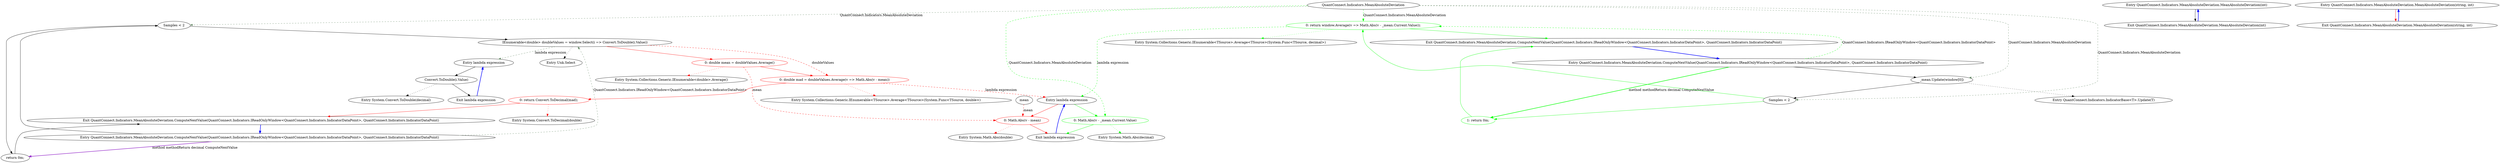 digraph  {
n24 [label="QuantConnect.Indicators.MeanAbsoluteDeviation", span=""];
n25 [label=mean, span=""];
n0 [cluster="QuantConnect.Indicators.MeanAbsoluteDeviation.MeanAbsoluteDeviation(int)", label="Entry QuantConnect.Indicators.MeanAbsoluteDeviation.MeanAbsoluteDeviation(int)", span="31-31"];
n1 [cluster="QuantConnect.Indicators.MeanAbsoluteDeviation.MeanAbsoluteDeviation(int)", label="Exit QuantConnect.Indicators.MeanAbsoluteDeviation.MeanAbsoluteDeviation(int)", span="31-31"];
n2 [cluster="QuantConnect.Indicators.MeanAbsoluteDeviation.MeanAbsoluteDeviation(string, int)", label="Entry QuantConnect.Indicators.MeanAbsoluteDeviation.MeanAbsoluteDeviation(string, int)", span="42-42"];
n3 [cluster="QuantConnect.Indicators.MeanAbsoluteDeviation.MeanAbsoluteDeviation(string, int)", label="Exit QuantConnect.Indicators.MeanAbsoluteDeviation.MeanAbsoluteDeviation(string, int)", span="42-42"];
n4 [cluster="QuantConnect.Indicators.MeanAbsoluteDeviation.ComputeNextValue(QuantConnect.Indicators.IReadOnlyWindow<QuantConnect.Indicators.IndicatorDataPoint>, QuantConnect.Indicators.IndicatorDataPoint)", label="Entry QuantConnect.Indicators.MeanAbsoluteDeviation.ComputeNextValue(QuantConnect.Indicators.IReadOnlyWindow<QuantConnect.Indicators.IndicatorDataPoint>, QuantConnect.Indicators.IndicatorDataPoint)", span="59-59"];
n5 [cluster="QuantConnect.Indicators.MeanAbsoluteDeviation.ComputeNextValue(QuantConnect.Indicators.IReadOnlyWindow<QuantConnect.Indicators.IndicatorDataPoint>, QuantConnect.Indicators.IndicatorDataPoint)", label="Samples < 2", span="60-60"];
n7 [cluster="QuantConnect.Indicators.MeanAbsoluteDeviation.ComputeNextValue(QuantConnect.Indicators.IReadOnlyWindow<QuantConnect.Indicators.IndicatorDataPoint>, QuantConnect.Indicators.IndicatorDataPoint)", label="IEnumerable<double> doubleValues = window.Select(i => Convert.ToDouble(i.Value))", span="63-63"];
n6 [cluster="QuantConnect.Indicators.MeanAbsoluteDeviation.ComputeNextValue(QuantConnect.Indicators.IReadOnlyWindow<QuantConnect.Indicators.IndicatorDataPoint>, QuantConnect.Indicators.IndicatorDataPoint)", label="return 0m;", span="61-61"];
n8 [cluster="QuantConnect.Indicators.MeanAbsoluteDeviation.ComputeNextValue(QuantConnect.Indicators.IReadOnlyWindow<QuantConnect.Indicators.IndicatorDataPoint>, QuantConnect.Indicators.IndicatorDataPoint)", color=red, community=0, label="0: double mean = doubleValues.Average()", span="64-64"];
n12 [cluster="Unk.Select", label="Entry Unk.Select", span=""];
n16 [cluster="lambda expression", label="Entry lambda expression", span="63-63"];
n9 [cluster="QuantConnect.Indicators.MeanAbsoluteDeviation.ComputeNextValue(QuantConnect.Indicators.IReadOnlyWindow<QuantConnect.Indicators.IndicatorDataPoint>, QuantConnect.Indicators.IndicatorDataPoint)", color=red, community=0, label="0: double mad = doubleValues.Average(v => Math.Abs(v - mean))", span="65-65"];
n13 [cluster="System.Collections.Generic.IEnumerable<double>.Average()", label="Entry System.Collections.Generic.IEnumerable<double>.Average()", span="0-0"];
n21 [cluster="lambda expression", color=red, community=0, label="0: Math.Abs(v - mean)", span="65-65"];
n10 [cluster="QuantConnect.Indicators.MeanAbsoluteDeviation.ComputeNextValue(QuantConnect.Indicators.IReadOnlyWindow<QuantConnect.Indicators.IndicatorDataPoint>, QuantConnect.Indicators.IndicatorDataPoint)", color=red, community=0, label="0: return Convert.ToDecimal(mad);", span="66-66"];
n14 [cluster="System.Collections.Generic.IEnumerable<TSource>.Average<TSource>(System.Func<TSource, double>)", label="Entry System.Collections.Generic.IEnumerable<TSource>.Average<TSource>(System.Func<TSource, double>)", span="0-0"];
n20 [cluster="lambda expression", label="Entry lambda expression", span="65-65"];
n11 [cluster="QuantConnect.Indicators.MeanAbsoluteDeviation.ComputeNextValue(QuantConnect.Indicators.IReadOnlyWindow<QuantConnect.Indicators.IndicatorDataPoint>, QuantConnect.Indicators.IndicatorDataPoint)", label="Exit QuantConnect.Indicators.MeanAbsoluteDeviation.ComputeNextValue(QuantConnect.Indicators.IReadOnlyWindow<QuantConnect.Indicators.IndicatorDataPoint>, QuantConnect.Indicators.IndicatorDataPoint)", span="59-59"];
n15 [cluster="System.Convert.ToDecimal(double)", label="Entry System.Convert.ToDecimal(double)", span="0-0"];
n17 [cluster="lambda expression", label="Convert.ToDouble(i.Value)", span="63-63"];
n18 [cluster="lambda expression", label="Exit lambda expression", span="63-63"];
n19 [cluster="System.Convert.ToDouble(decimal)", label="Entry System.Convert.ToDouble(decimal)", span="0-0"];
n22 [cluster="lambda expression", label="Exit lambda expression", span="65-65"];
n23 [cluster="System.Math.Abs(double)", label="Entry System.Math.Abs(double)", span="0-0"];
d11 [cluster="QuantConnect.Indicators.MeanAbsoluteDeviation.ComputeNextValue(QuantConnect.Indicators.IReadOnlyWindow<QuantConnect.Indicators.IndicatorDataPoint>, QuantConnect.Indicators.IndicatorDataPoint)", color=green, community=0, label="0: return window.Average(v => Math.Abs(v - _mean.Current.Value));", span="66-66"];
d7 [cluster="QuantConnect.Indicators.MeanAbsoluteDeviation.ComputeNextValue(QuantConnect.Indicators.IReadOnlyWindow<QuantConnect.Indicators.IndicatorDataPoint>, QuantConnect.Indicators.IndicatorDataPoint)", label="Entry QuantConnect.Indicators.MeanAbsoluteDeviation.ComputeNextValue(QuantConnect.Indicators.IReadOnlyWindow<QuantConnect.Indicators.IndicatorDataPoint>, QuantConnect.Indicators.IndicatorDataPoint)", span="61-61"];
d9 [cluster="QuantConnect.Indicators.MeanAbsoluteDeviation.ComputeNextValue(QuantConnect.Indicators.IReadOnlyWindow<QuantConnect.Indicators.IndicatorDataPoint>, QuantConnect.Indicators.IndicatorDataPoint)", label="Samples < 2", span="63-63"];
d12 [cluster="QuantConnect.Indicators.MeanAbsoluteDeviation.ComputeNextValue(QuantConnect.Indicators.IReadOnlyWindow<QuantConnect.Indicators.IndicatorDataPoint>, QuantConnect.Indicators.IndicatorDataPoint)", label="Exit QuantConnect.Indicators.MeanAbsoluteDeviation.ComputeNextValue(QuantConnect.Indicators.IReadOnlyWindow<QuantConnect.Indicators.IndicatorDataPoint>, QuantConnect.Indicators.IndicatorDataPoint)", span="61-61"];
d14 [cluster="System.Collections.Generic.IEnumerable<TSource>.Average<TSource>(System.Func<TSource, decimal>)", label="Entry System.Collections.Generic.IEnumerable<TSource>.Average<TSource>(System.Func<TSource, decimal>)", span="0-0"];
d10 [cluster="QuantConnect.Indicators.MeanAbsoluteDeviation.ComputeNextValue(QuantConnect.Indicators.IReadOnlyWindow<QuantConnect.Indicators.IndicatorDataPoint>, QuantConnect.Indicators.IndicatorDataPoint)", color=green, community=0, label="1: return 0m;", span="64-64"];
d16 [cluster="lambda expression", color=green, community=0, label="0: Math.Abs(v - _mean.Current.Value)", span="66-66"];
d18 [cluster="System.Math.Abs(decimal)", label="Entry System.Math.Abs(decimal)", span="0-0"];
d8 [cluster="QuantConnect.Indicators.MeanAbsoluteDeviation.ComputeNextValue(QuantConnect.Indicators.IReadOnlyWindow<QuantConnect.Indicators.IndicatorDataPoint>, QuantConnect.Indicators.IndicatorDataPoint)", label="_mean.Update(window[0])", span="62-62"];
d13 [cluster="QuantConnect.Indicators.IndicatorBase<T>.Update(T)", label="Entry QuantConnect.Indicators.IndicatorBase<T>.Update(T)", span="66-66"];
n24 -> n5  [color=darkseagreen4, key=1, label="QuantConnect.Indicators.MeanAbsoluteDeviation", style=dashed];
n24 -> d11  [color=green, key=1, label="QuantConnect.Indicators.MeanAbsoluteDeviation", style=dashed];
n24 -> d16  [color=green, key=1, label="QuantConnect.Indicators.MeanAbsoluteDeviation", style=dashed];
n24 -> d9  [color=darkseagreen4, key=1, label="QuantConnect.Indicators.MeanAbsoluteDeviation", style=dashed];
n24 -> d8  [color=darkseagreen4, key=1, label="QuantConnect.Indicators.MeanAbsoluteDeviation", style=dashed];
n25 -> n21  [color=red, key=1, label=mean, style=dashed];
n0 -> n1  [key=0, style=solid];
n1 -> n0  [color=blue, key=0, style=bold];
n2 -> n3  [color=red, key=0, style=solid];
n3 -> n2  [color=blue, key=0, style=bold];
n4 -> n5  [key=0, style=solid];
n4 -> n7  [color=darkseagreen4, key=1, label="QuantConnect.Indicators.IReadOnlyWindow<QuantConnect.Indicators.IndicatorDataPoint>", style=dashed];
n4 -> n6  [color=darkorchid, key=3, label="method methodReturn decimal ComputeNextValue", style=bold];
n5 -> n6  [key=0, style=solid];
n5 -> n7  [key=0, style=solid];
n7 -> n8  [color=red, key=0, style=solid];
n7 -> n12  [key=2, style=dotted];
n7 -> n16  [color=darkseagreen4, key=1, label="lambda expression", style=dashed];
n7 -> n9  [color=red, key=1, label=doubleValues, style=dashed];
n6 -> n11  [key=0, style=solid];
n8 -> n9  [color=red, key=0, style=solid];
n8 -> n13  [color=red, key=2, style=dotted];
n8 -> n21  [color=red, key=1, label=mean, style=dashed];
n16 -> n17  [key=0, style=solid];
n9 -> n10  [color=red, key=0, style=solid];
n9 -> n14  [color=red, key=2, style=dotted];
n9 -> n20  [color=red, key=1, label="lambda expression", style=dashed];
n21 -> n22  [color=red, key=0, style=solid];
n21 -> n23  [color=red, key=2, style=dotted];
n10 -> n11  [color=red, key=0, style=solid];
n10 -> n15  [color=red, key=2, style=dotted];
n20 -> n21  [color=red, key=0, style=solid];
n20 -> d16  [color=green, key=0, style=solid];
n11 -> n4  [color=blue, key=0, style=bold];
n17 -> n18  [key=0, style=solid];
n17 -> n19  [key=2, style=dotted];
n18 -> n16  [color=blue, key=0, style=bold];
n22 -> n20  [color=blue, key=0, style=bold];
d11 -> d12  [color=green, key=0, style=solid];
d11 -> d14  [color=green, key=2, style=dotted];
d11 -> n20  [color=green, key=1, label="lambda expression", style=dashed];
d7 -> d11  [color=green, key=1, label="QuantConnect.Indicators.IReadOnlyWindow<QuantConnect.Indicators.IndicatorDataPoint>", style=dashed];
d7 -> d10  [color=green, key=3, label="method methodReturn decimal ComputeNextValue", style=bold];
d7 -> d8  [key=0, style=solid];
d9 -> d11  [color=green, key=0, style=solid];
d9 -> d10  [color=green, key=0, style=solid];
d12 -> d7  [color=blue, key=0, style=bold];
d10 -> d12  [color=green, key=0, style=solid];
d16 -> n22  [color=green, key=0, style=solid];
d16 -> d18  [color=green, key=2, style=dotted];
d8 -> d9  [key=0, style=solid];
d8 -> d13  [key=2, style=dotted];
}
